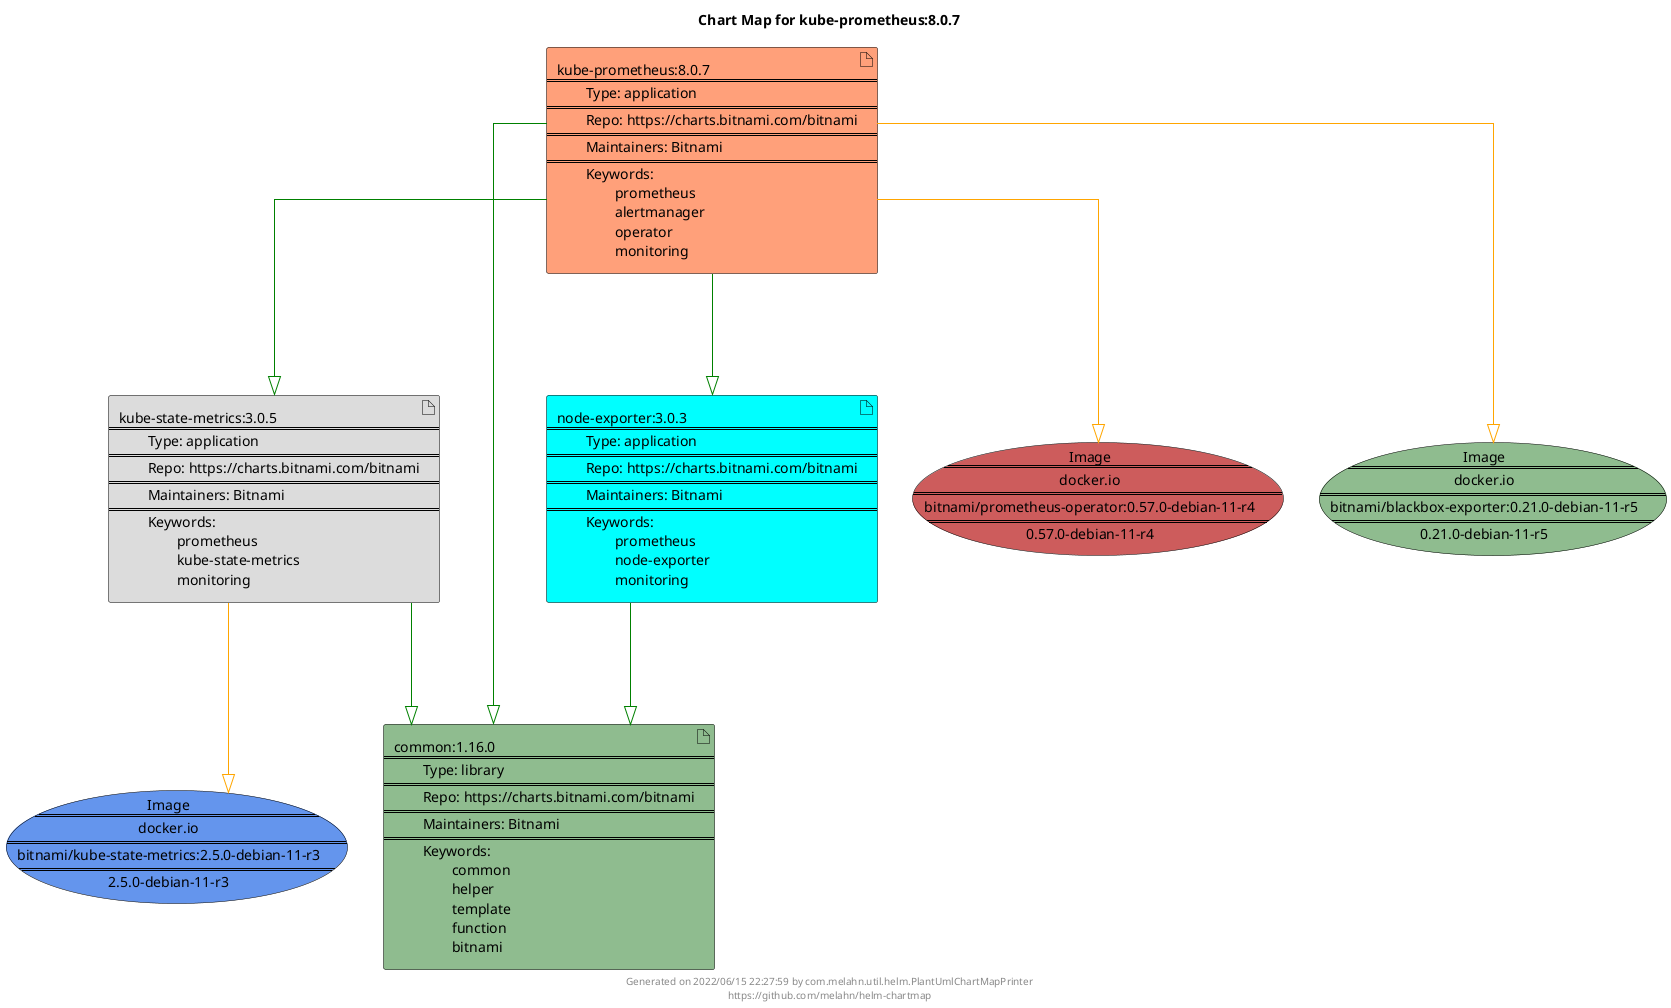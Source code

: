 @startuml
skinparam linetype ortho
skinparam backgroundColor white
skinparam usecaseBorderColor black
skinparam usecaseArrowColor LightSlateGray
skinparam artifactBorderColor black
skinparam artifactArrowColor LightSlateGray

title Chart Map for kube-prometheus:8.0.7

'There are 4 referenced Helm Charts
artifact "kube-state-metrics:3.0.5\n====\n\tType: application\n====\n\tRepo: https://charts.bitnami.com/bitnami\n====\n\tMaintainers: Bitnami\n====\n\tKeywords: \n\t\tprometheus\n\t\tkube-state-metrics\n\t\tmonitoring" as kube_state_metrics_3_0_5 #Gainsboro
artifact "common:1.16.0\n====\n\tType: library\n====\n\tRepo: https://charts.bitnami.com/bitnami\n====\n\tMaintainers: Bitnami\n====\n\tKeywords: \n\t\tcommon\n\t\thelper\n\t\ttemplate\n\t\tfunction\n\t\tbitnami" as common_1_16_0 #DarkSeaGreen
artifact "node-exporter:3.0.3\n====\n\tType: application\n====\n\tRepo: https://charts.bitnami.com/bitnami\n====\n\tMaintainers: Bitnami\n====\n\tKeywords: \n\t\tprometheus\n\t\tnode-exporter\n\t\tmonitoring" as node_exporter_3_0_3 #Aqua
artifact "kube-prometheus:8.0.7\n====\n\tType: application\n====\n\tRepo: https://charts.bitnami.com/bitnami\n====\n\tMaintainers: Bitnami\n====\n\tKeywords: \n\t\tprometheus\n\t\talertmanager\n\t\toperator\n\t\tmonitoring" as kube_prometheus_8_0_7 #LightSalmon

'There are 3 referenced Docker Images
usecase "Image\n====\ndocker.io\n====\nbitnami/prometheus-operator:0.57.0-debian-11-r4\n====\n0.57.0-debian-11-r4" as docker_io_bitnami_prometheus_operator_0_57_0_debian_11_r4 #IndianRed
usecase "Image\n====\ndocker.io\n====\nbitnami/kube-state-metrics:2.5.0-debian-11-r3\n====\n2.5.0-debian-11-r3" as docker_io_bitnami_kube_state_metrics_2_5_0_debian_11_r3 #CornflowerBlue
usecase "Image\n====\ndocker.io\n====\nbitnami/blackbox-exporter:0.21.0-debian-11-r5\n====\n0.21.0-debian-11-r5" as docker_io_bitnami_blackbox_exporter_0_21_0_debian_11_r5 #DarkSeaGreen

'Chart Dependencies
kube_prometheus_8_0_7--[#green]-|>common_1_16_0
kube_prometheus_8_0_7--[#green]-|>kube_state_metrics_3_0_5
kube_state_metrics_3_0_5--[#green]-|>common_1_16_0
kube_prometheus_8_0_7--[#green]-|>node_exporter_3_0_3
node_exporter_3_0_3--[#green]-|>common_1_16_0
kube_state_metrics_3_0_5--[#orange]-|>docker_io_bitnami_kube_state_metrics_2_5_0_debian_11_r3
kube_prometheus_8_0_7--[#orange]-|>docker_io_bitnami_prometheus_operator_0_57_0_debian_11_r4
kube_prometheus_8_0_7--[#orange]-|>docker_io_bitnami_blackbox_exporter_0_21_0_debian_11_r5

center footer Generated on 2022/06/15 22:27:59 by com.melahn.util.helm.PlantUmlChartMapPrinter\nhttps://github.com/melahn/helm-chartmap
@enduml
